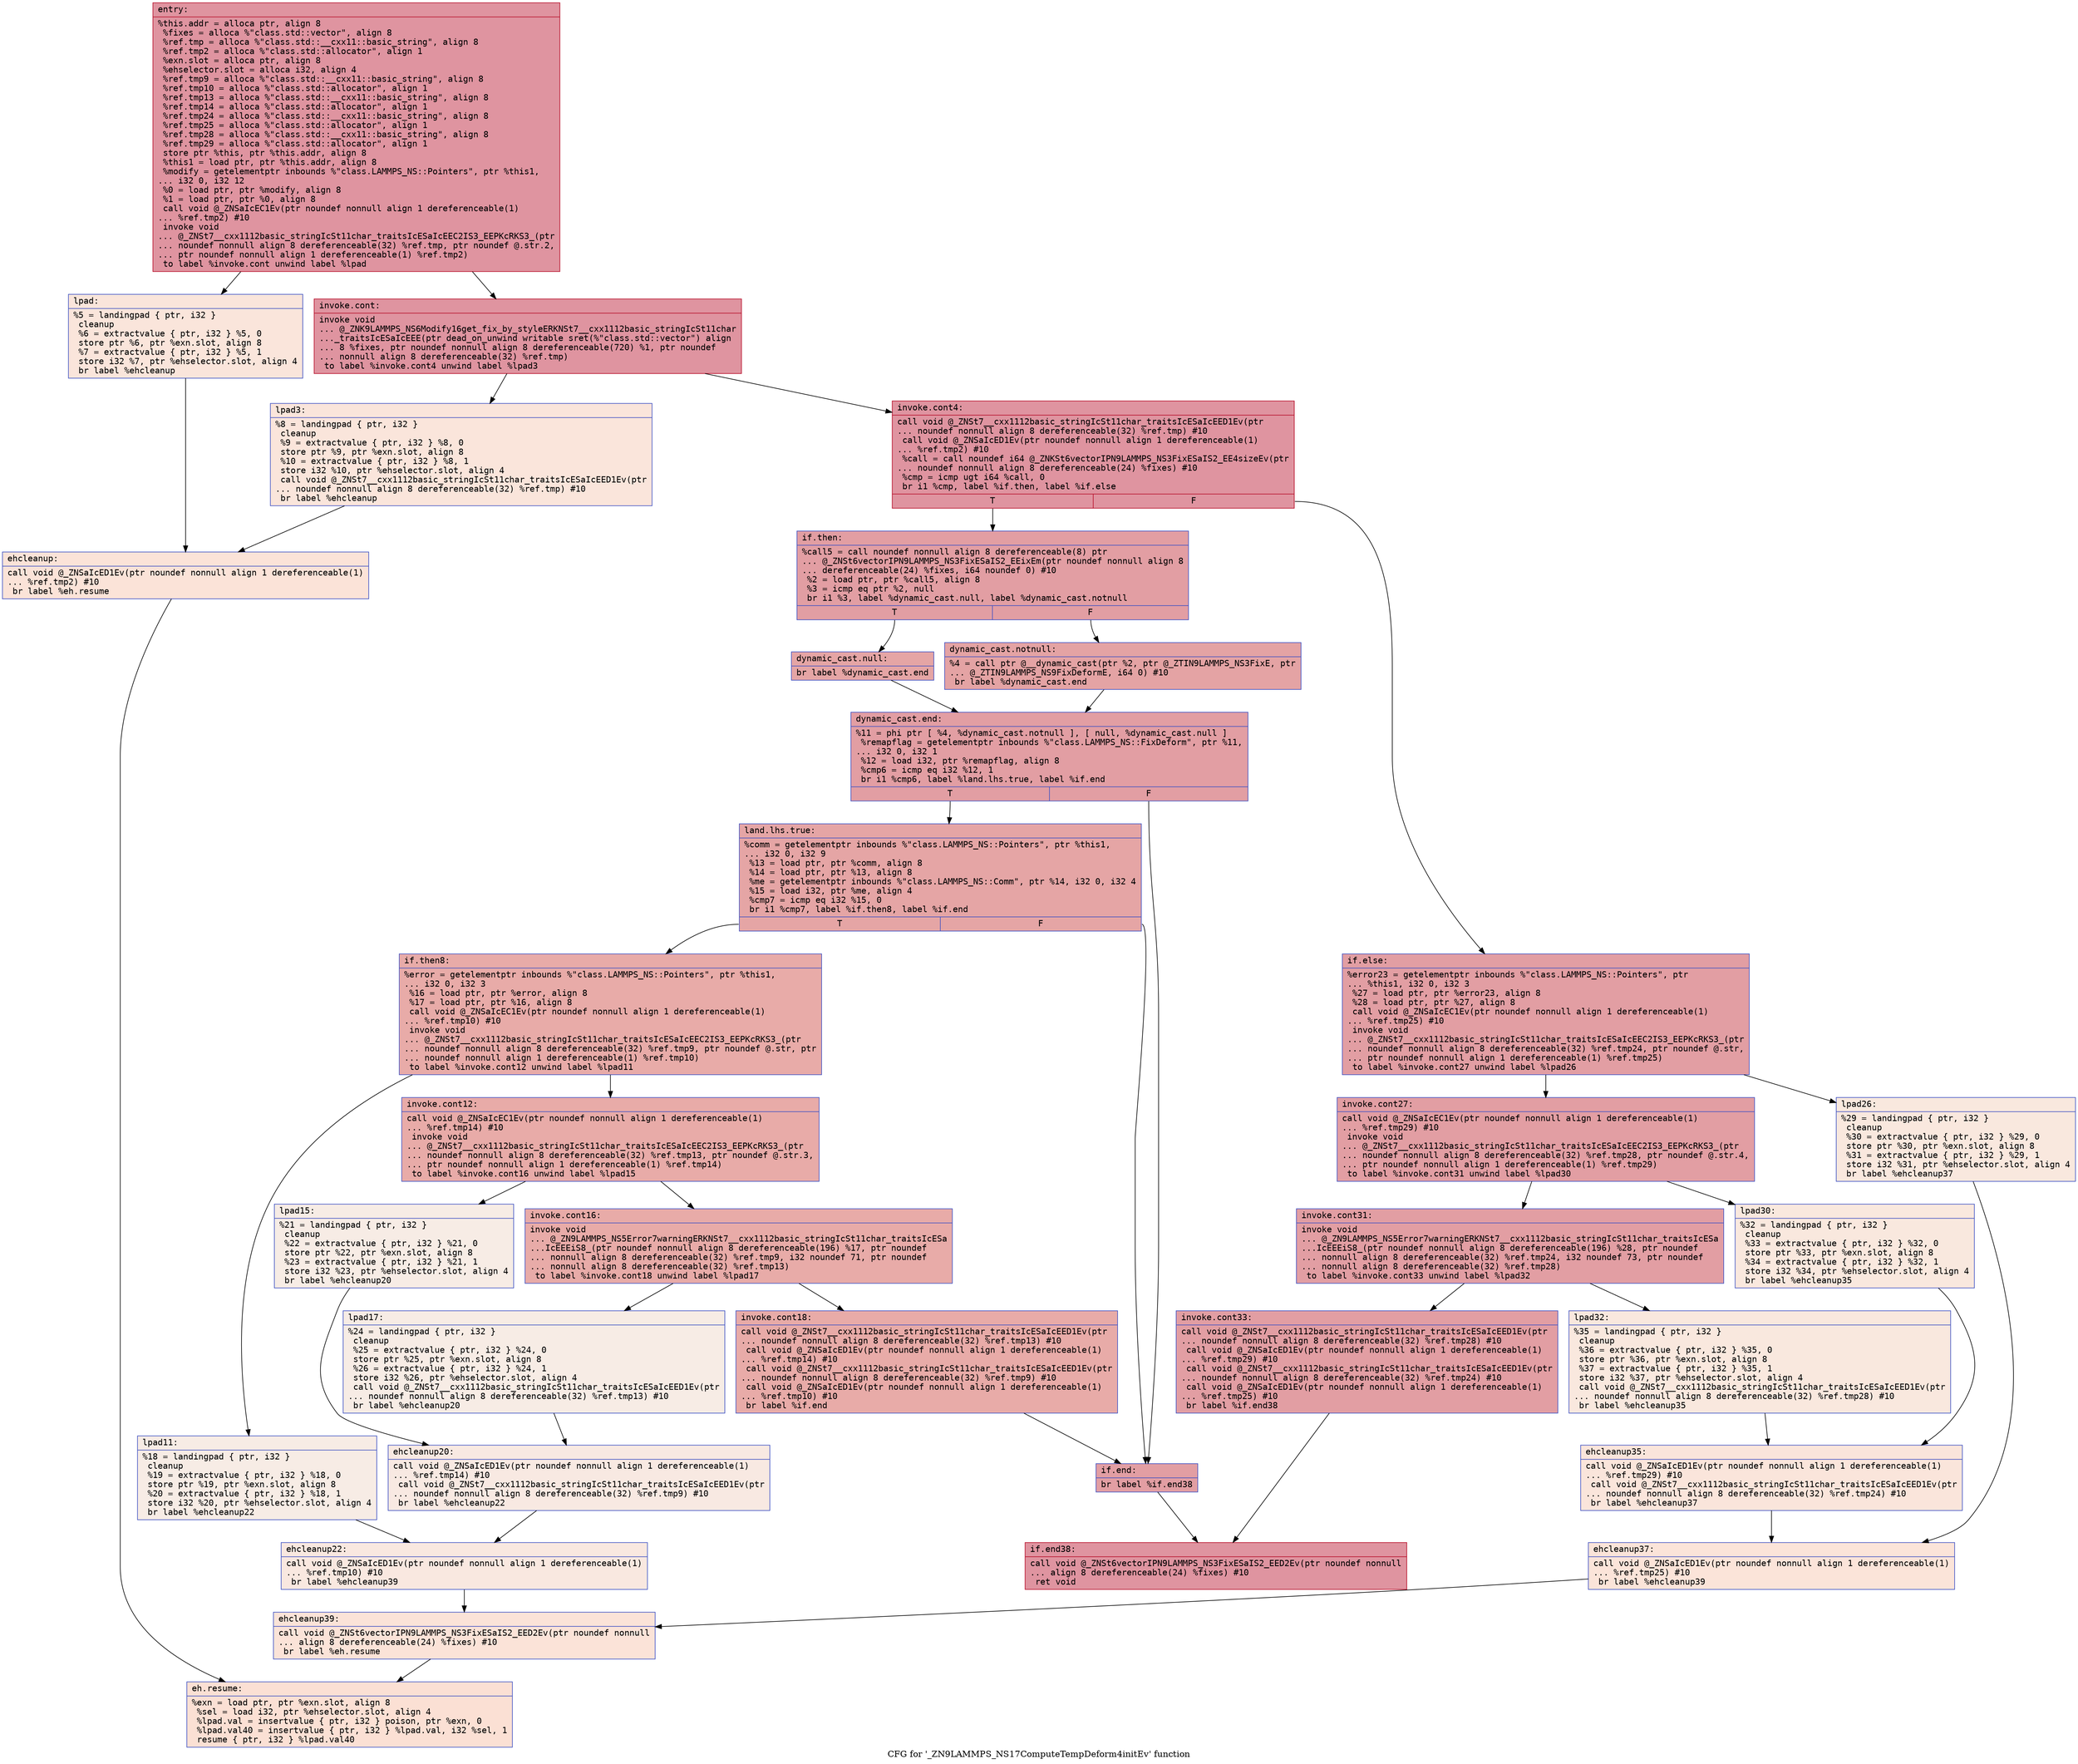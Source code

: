 digraph "CFG for '_ZN9LAMMPS_NS17ComputeTempDeform4initEv' function" {
	label="CFG for '_ZN9LAMMPS_NS17ComputeTempDeform4initEv' function";

	Node0x55f08dbb24b0 [shape=record,color="#b70d28ff", style=filled, fillcolor="#b70d2870" fontname="Courier",label="{entry:\l|  %this.addr = alloca ptr, align 8\l  %fixes = alloca %\"class.std::vector\", align 8\l  %ref.tmp = alloca %\"class.std::__cxx11::basic_string\", align 8\l  %ref.tmp2 = alloca %\"class.std::allocator\", align 1\l  %exn.slot = alloca ptr, align 8\l  %ehselector.slot = alloca i32, align 4\l  %ref.tmp9 = alloca %\"class.std::__cxx11::basic_string\", align 8\l  %ref.tmp10 = alloca %\"class.std::allocator\", align 1\l  %ref.tmp13 = alloca %\"class.std::__cxx11::basic_string\", align 8\l  %ref.tmp14 = alloca %\"class.std::allocator\", align 1\l  %ref.tmp24 = alloca %\"class.std::__cxx11::basic_string\", align 8\l  %ref.tmp25 = alloca %\"class.std::allocator\", align 1\l  %ref.tmp28 = alloca %\"class.std::__cxx11::basic_string\", align 8\l  %ref.tmp29 = alloca %\"class.std::allocator\", align 1\l  store ptr %this, ptr %this.addr, align 8\l  %this1 = load ptr, ptr %this.addr, align 8\l  %modify = getelementptr inbounds %\"class.LAMMPS_NS::Pointers\", ptr %this1,\l... i32 0, i32 12\l  %0 = load ptr, ptr %modify, align 8\l  %1 = load ptr, ptr %0, align 8\l  call void @_ZNSaIcEC1Ev(ptr noundef nonnull align 1 dereferenceable(1)\l... %ref.tmp2) #10\l  invoke void\l... @_ZNSt7__cxx1112basic_stringIcSt11char_traitsIcESaIcEEC2IS3_EEPKcRKS3_(ptr\l... noundef nonnull align 8 dereferenceable(32) %ref.tmp, ptr noundef @.str.2,\l... ptr noundef nonnull align 1 dereferenceable(1) %ref.tmp2)\l          to label %invoke.cont unwind label %lpad\l}"];
	Node0x55f08dbb24b0 -> Node0x55f08dbb32c0[tooltip="entry -> invoke.cont\nProbability 100.00%" ];
	Node0x55f08dbb24b0 -> Node0x55f08dbb3340[tooltip="entry -> lpad\nProbability 0.00%" ];
	Node0x55f08dbb32c0 [shape=record,color="#b70d28ff", style=filled, fillcolor="#b70d2870" fontname="Courier",label="{invoke.cont:\l|  invoke void\l... @_ZNK9LAMMPS_NS6Modify16get_fix_by_styleERKNSt7__cxx1112basic_stringIcSt11char\l..._traitsIcESaIcEEE(ptr dead_on_unwind writable sret(%\"class.std::vector\") align\l... 8 %fixes, ptr noundef nonnull align 8 dereferenceable(720) %1, ptr noundef\l... nonnull align 8 dereferenceable(32) %ref.tmp)\l          to label %invoke.cont4 unwind label %lpad3\l}"];
	Node0x55f08dbb32c0 -> Node0x55f08dbb3270[tooltip="invoke.cont -> invoke.cont4\nProbability 100.00%" ];
	Node0x55f08dbb32c0 -> Node0x55f08dbb35e0[tooltip="invoke.cont -> lpad3\nProbability 0.00%" ];
	Node0x55f08dbb3270 [shape=record,color="#b70d28ff", style=filled, fillcolor="#b70d2870" fontname="Courier",label="{invoke.cont4:\l|  call void @_ZNSt7__cxx1112basic_stringIcSt11char_traitsIcESaIcEED1Ev(ptr\l... noundef nonnull align 8 dereferenceable(32) %ref.tmp) #10\l  call void @_ZNSaIcED1Ev(ptr noundef nonnull align 1 dereferenceable(1)\l... %ref.tmp2) #10\l  %call = call noundef i64 @_ZNKSt6vectorIPN9LAMMPS_NS3FixESaIS2_EE4sizeEv(ptr\l... noundef nonnull align 8 dereferenceable(24) %fixes) #10\l  %cmp = icmp ugt i64 %call, 0\l  br i1 %cmp, label %if.then, label %if.else\l|{<s0>T|<s1>F}}"];
	Node0x55f08dbb3270:s0 -> Node0x55f08dbb3e60[tooltip="invoke.cont4 -> if.then\nProbability 50.00%" ];
	Node0x55f08dbb3270:s1 -> Node0x55f08dbb2ad0[tooltip="invoke.cont4 -> if.else\nProbability 50.00%" ];
	Node0x55f08dbb3e60 [shape=record,color="#3d50c3ff", style=filled, fillcolor="#be242e70" fontname="Courier",label="{if.then:\l|  %call5 = call noundef nonnull align 8 dereferenceable(8) ptr\l... @_ZNSt6vectorIPN9LAMMPS_NS3FixESaIS2_EEixEm(ptr noundef nonnull align 8\l... dereferenceable(24) %fixes, i64 noundef 0) #10\l  %2 = load ptr, ptr %call5, align 8\l  %3 = icmp eq ptr %2, null\l  br i1 %3, label %dynamic_cast.null, label %dynamic_cast.notnull\l|{<s0>T|<s1>F}}"];
	Node0x55f08dbb3e60:s0 -> Node0x55f08dbb4580[tooltip="if.then -> dynamic_cast.null\nProbability 37.50%" ];
	Node0x55f08dbb3e60:s1 -> Node0x55f08dbb4650[tooltip="if.then -> dynamic_cast.notnull\nProbability 62.50%" ];
	Node0x55f08dbb4650 [shape=record,color="#3d50c3ff", style=filled, fillcolor="#c32e3170" fontname="Courier",label="{dynamic_cast.notnull:\l|  %4 = call ptr @__dynamic_cast(ptr %2, ptr @_ZTIN9LAMMPS_NS3FixE, ptr\l... @_ZTIN9LAMMPS_NS9FixDeformE, i64 0) #10\l  br label %dynamic_cast.end\l}"];
	Node0x55f08dbb4650 -> Node0x55f08dbb4a70[tooltip="dynamic_cast.notnull -> dynamic_cast.end\nProbability 100.00%" ];
	Node0x55f08dbb3340 [shape=record,color="#3d50c3ff", style=filled, fillcolor="#f4c5ad70" fontname="Courier",label="{lpad:\l|  %5 = landingpad \{ ptr, i32 \}\l          cleanup\l  %6 = extractvalue \{ ptr, i32 \} %5, 0\l  store ptr %6, ptr %exn.slot, align 8\l  %7 = extractvalue \{ ptr, i32 \} %5, 1\l  store i32 %7, ptr %ehselector.slot, align 4\l  br label %ehcleanup\l}"];
	Node0x55f08dbb3340 -> Node0x55f08dbb4d80[tooltip="lpad -> ehcleanup\nProbability 100.00%" ];
	Node0x55f08dbb35e0 [shape=record,color="#3d50c3ff", style=filled, fillcolor="#f4c5ad70" fontname="Courier",label="{lpad3:\l|  %8 = landingpad \{ ptr, i32 \}\l          cleanup\l  %9 = extractvalue \{ ptr, i32 \} %8, 0\l  store ptr %9, ptr %exn.slot, align 8\l  %10 = extractvalue \{ ptr, i32 \} %8, 1\l  store i32 %10, ptr %ehselector.slot, align 4\l  call void @_ZNSt7__cxx1112basic_stringIcSt11char_traitsIcESaIcEED1Ev(ptr\l... noundef nonnull align 8 dereferenceable(32) %ref.tmp) #10\l  br label %ehcleanup\l}"];
	Node0x55f08dbb35e0 -> Node0x55f08dbb4d80[tooltip="lpad3 -> ehcleanup\nProbability 100.00%" ];
	Node0x55f08dbb4d80 [shape=record,color="#3d50c3ff", style=filled, fillcolor="#f6bfa670" fontname="Courier",label="{ehcleanup:\l|  call void @_ZNSaIcED1Ev(ptr noundef nonnull align 1 dereferenceable(1)\l... %ref.tmp2) #10\l  br label %eh.resume\l}"];
	Node0x55f08dbb4d80 -> Node0x55f08dbb53d0[tooltip="ehcleanup -> eh.resume\nProbability 100.00%" ];
	Node0x55f08dbb4580 [shape=record,color="#3d50c3ff", style=filled, fillcolor="#c5333470" fontname="Courier",label="{dynamic_cast.null:\l|  br label %dynamic_cast.end\l}"];
	Node0x55f08dbb4580 -> Node0x55f08dbb4a70[tooltip="dynamic_cast.null -> dynamic_cast.end\nProbability 100.00%" ];
	Node0x55f08dbb4a70 [shape=record,color="#3d50c3ff", style=filled, fillcolor="#be242e70" fontname="Courier",label="{dynamic_cast.end:\l|  %11 = phi ptr [ %4, %dynamic_cast.notnull ], [ null, %dynamic_cast.null ]\l  %remapflag = getelementptr inbounds %\"class.LAMMPS_NS::FixDeform\", ptr %11,\l... i32 0, i32 1\l  %12 = load i32, ptr %remapflag, align 8\l  %cmp6 = icmp eq i32 %12, 1\l  br i1 %cmp6, label %land.lhs.true, label %if.end\l|{<s0>T|<s1>F}}"];
	Node0x55f08dbb4a70:s0 -> Node0x55f08dbb5b70[tooltip="dynamic_cast.end -> land.lhs.true\nProbability 50.00%" ];
	Node0x55f08dbb4a70:s1 -> Node0x55f08dbb5c20[tooltip="dynamic_cast.end -> if.end\nProbability 50.00%" ];
	Node0x55f08dbb5b70 [shape=record,color="#3d50c3ff", style=filled, fillcolor="#c5333470" fontname="Courier",label="{land.lhs.true:\l|  %comm = getelementptr inbounds %\"class.LAMMPS_NS::Pointers\", ptr %this1,\l... i32 0, i32 9\l  %13 = load ptr, ptr %comm, align 8\l  %14 = load ptr, ptr %13, align 8\l  %me = getelementptr inbounds %\"class.LAMMPS_NS::Comm\", ptr %14, i32 0, i32 4\l  %15 = load i32, ptr %me, align 4\l  %cmp7 = icmp eq i32 %15, 0\l  br i1 %cmp7, label %if.then8, label %if.end\l|{<s0>T|<s1>F}}"];
	Node0x55f08dbb5b70:s0 -> Node0x55f08dbb6180[tooltip="land.lhs.true -> if.then8\nProbability 37.50%" ];
	Node0x55f08dbb5b70:s1 -> Node0x55f08dbb5c20[tooltip="land.lhs.true -> if.end\nProbability 62.50%" ];
	Node0x55f08dbb6180 [shape=record,color="#3d50c3ff", style=filled, fillcolor="#cc403a70" fontname="Courier",label="{if.then8:\l|  %error = getelementptr inbounds %\"class.LAMMPS_NS::Pointers\", ptr %this1,\l... i32 0, i32 3\l  %16 = load ptr, ptr %error, align 8\l  %17 = load ptr, ptr %16, align 8\l  call void @_ZNSaIcEC1Ev(ptr noundef nonnull align 1 dereferenceable(1)\l... %ref.tmp10) #10\l  invoke void\l... @_ZNSt7__cxx1112basic_stringIcSt11char_traitsIcESaIcEEC2IS3_EEPKcRKS3_(ptr\l... noundef nonnull align 8 dereferenceable(32) %ref.tmp9, ptr noundef @.str, ptr\l... noundef nonnull align 1 dereferenceable(1) %ref.tmp10)\l          to label %invoke.cont12 unwind label %lpad11\l}"];
	Node0x55f08dbb6180 -> Node0x55f08dbb6610[tooltip="if.then8 -> invoke.cont12\nProbability 100.00%" ];
	Node0x55f08dbb6180 -> Node0x55f08dbb6690[tooltip="if.then8 -> lpad11\nProbability 0.00%" ];
	Node0x55f08dbb6610 [shape=record,color="#3d50c3ff", style=filled, fillcolor="#cc403a70" fontname="Courier",label="{invoke.cont12:\l|  call void @_ZNSaIcEC1Ev(ptr noundef nonnull align 1 dereferenceable(1)\l... %ref.tmp14) #10\l  invoke void\l... @_ZNSt7__cxx1112basic_stringIcSt11char_traitsIcESaIcEEC2IS3_EEPKcRKS3_(ptr\l... noundef nonnull align 8 dereferenceable(32) %ref.tmp13, ptr noundef @.str.3,\l... ptr noundef nonnull align 1 dereferenceable(1) %ref.tmp14)\l          to label %invoke.cont16 unwind label %lpad15\l}"];
	Node0x55f08dbb6610 -> Node0x55f08dbb6a10[tooltip="invoke.cont12 -> invoke.cont16\nProbability 100.00%" ];
	Node0x55f08dbb6610 -> Node0x55f08dbb6a60[tooltip="invoke.cont12 -> lpad15\nProbability 0.00%" ];
	Node0x55f08dbb6a10 [shape=record,color="#3d50c3ff", style=filled, fillcolor="#cc403a70" fontname="Courier",label="{invoke.cont16:\l|  invoke void\l... @_ZN9LAMMPS_NS5Error7warningERKNSt7__cxx1112basic_stringIcSt11char_traitsIcESa\l...IcEEEiS8_(ptr noundef nonnull align 8 dereferenceable(196) %17, ptr noundef\l... nonnull align 8 dereferenceable(32) %ref.tmp9, i32 noundef 71, ptr noundef\l... nonnull align 8 dereferenceable(32) %ref.tmp13)\l          to label %invoke.cont18 unwind label %lpad17\l}"];
	Node0x55f08dbb6a10 -> Node0x55f08dbb69c0[tooltip="invoke.cont16 -> invoke.cont18\nProbability 100.00%" ];
	Node0x55f08dbb6a10 -> Node0x55f08dbac930[tooltip="invoke.cont16 -> lpad17\nProbability 0.00%" ];
	Node0x55f08dbb69c0 [shape=record,color="#3d50c3ff", style=filled, fillcolor="#cc403a70" fontname="Courier",label="{invoke.cont18:\l|  call void @_ZNSt7__cxx1112basic_stringIcSt11char_traitsIcESaIcEED1Ev(ptr\l... noundef nonnull align 8 dereferenceable(32) %ref.tmp13) #10\l  call void @_ZNSaIcED1Ev(ptr noundef nonnull align 1 dereferenceable(1)\l... %ref.tmp14) #10\l  call void @_ZNSt7__cxx1112basic_stringIcSt11char_traitsIcESaIcEED1Ev(ptr\l... noundef nonnull align 8 dereferenceable(32) %ref.tmp9) #10\l  call void @_ZNSaIcED1Ev(ptr noundef nonnull align 1 dereferenceable(1)\l... %ref.tmp10) #10\l  br label %if.end\l}"];
	Node0x55f08dbb69c0 -> Node0x55f08dbb5c20[tooltip="invoke.cont18 -> if.end\nProbability 100.00%" ];
	Node0x55f08dbb6690 [shape=record,color="#3d50c3ff", style=filled, fillcolor="#ecd3c570" fontname="Courier",label="{lpad11:\l|  %18 = landingpad \{ ptr, i32 \}\l          cleanup\l  %19 = extractvalue \{ ptr, i32 \} %18, 0\l  store ptr %19, ptr %exn.slot, align 8\l  %20 = extractvalue \{ ptr, i32 \} %18, 1\l  store i32 %20, ptr %ehselector.slot, align 4\l  br label %ehcleanup22\l}"];
	Node0x55f08dbb6690 -> Node0x55f08dbad3f0[tooltip="lpad11 -> ehcleanup22\nProbability 100.00%" ];
	Node0x55f08dbb6a60 [shape=record,color="#3d50c3ff", style=filled, fillcolor="#ecd3c570" fontname="Courier",label="{lpad15:\l|  %21 = landingpad \{ ptr, i32 \}\l          cleanup\l  %22 = extractvalue \{ ptr, i32 \} %21, 0\l  store ptr %22, ptr %exn.slot, align 8\l  %23 = extractvalue \{ ptr, i32 \} %21, 1\l  store i32 %23, ptr %ehselector.slot, align 4\l  br label %ehcleanup20\l}"];
	Node0x55f08dbb6a60 -> Node0x55f08dbb8bf0[tooltip="lpad15 -> ehcleanup20\nProbability 100.00%" ];
	Node0x55f08dbac930 [shape=record,color="#3d50c3ff", style=filled, fillcolor="#ecd3c570" fontname="Courier",label="{lpad17:\l|  %24 = landingpad \{ ptr, i32 \}\l          cleanup\l  %25 = extractvalue \{ ptr, i32 \} %24, 0\l  store ptr %25, ptr %exn.slot, align 8\l  %26 = extractvalue \{ ptr, i32 \} %24, 1\l  store i32 %26, ptr %ehselector.slot, align 4\l  call void @_ZNSt7__cxx1112basic_stringIcSt11char_traitsIcESaIcEED1Ev(ptr\l... noundef nonnull align 8 dereferenceable(32) %ref.tmp13) #10\l  br label %ehcleanup20\l}"];
	Node0x55f08dbac930 -> Node0x55f08dbb8bf0[tooltip="lpad17 -> ehcleanup20\nProbability 100.00%" ];
	Node0x55f08dbb8bf0 [shape=record,color="#3d50c3ff", style=filled, fillcolor="#efcebd70" fontname="Courier",label="{ehcleanup20:\l|  call void @_ZNSaIcED1Ev(ptr noundef nonnull align 1 dereferenceable(1)\l... %ref.tmp14) #10\l  call void @_ZNSt7__cxx1112basic_stringIcSt11char_traitsIcESaIcEED1Ev(ptr\l... noundef nonnull align 8 dereferenceable(32) %ref.tmp9) #10\l  br label %ehcleanup22\l}"];
	Node0x55f08dbb8bf0 -> Node0x55f08dbad3f0[tooltip="ehcleanup20 -> ehcleanup22\nProbability 100.00%" ];
	Node0x55f08dbad3f0 [shape=record,color="#3d50c3ff", style=filled, fillcolor="#f1ccb870" fontname="Courier",label="{ehcleanup22:\l|  call void @_ZNSaIcED1Ev(ptr noundef nonnull align 1 dereferenceable(1)\l... %ref.tmp10) #10\l  br label %ehcleanup39\l}"];
	Node0x55f08dbad3f0 -> Node0x55f08dbb9a80[tooltip="ehcleanup22 -> ehcleanup39\nProbability 100.00%" ];
	Node0x55f08dbb5c20 [shape=record,color="#3d50c3ff", style=filled, fillcolor="#be242e70" fontname="Courier",label="{if.end:\l|  br label %if.end38\l}"];
	Node0x55f08dbb5c20 -> Node0x55f08dbb9b40[tooltip="if.end -> if.end38\nProbability 100.00%" ];
	Node0x55f08dbb2ad0 [shape=record,color="#3d50c3ff", style=filled, fillcolor="#be242e70" fontname="Courier",label="{if.else:\l|  %error23 = getelementptr inbounds %\"class.LAMMPS_NS::Pointers\", ptr\l... %this1, i32 0, i32 3\l  %27 = load ptr, ptr %error23, align 8\l  %28 = load ptr, ptr %27, align 8\l  call void @_ZNSaIcEC1Ev(ptr noundef nonnull align 1 dereferenceable(1)\l... %ref.tmp25) #10\l  invoke void\l... @_ZNSt7__cxx1112basic_stringIcSt11char_traitsIcESaIcEEC2IS3_EEPKcRKS3_(ptr\l... noundef nonnull align 8 dereferenceable(32) %ref.tmp24, ptr noundef @.str,\l... ptr noundef nonnull align 1 dereferenceable(1) %ref.tmp25)\l          to label %invoke.cont27 unwind label %lpad26\l}"];
	Node0x55f08dbb2ad0 -> Node0x55f08dbb9f70[tooltip="if.else -> invoke.cont27\nProbability 100.00%" ];
	Node0x55f08dbb2ad0 -> Node0x55f08dbb9ff0[tooltip="if.else -> lpad26\nProbability 0.00%" ];
	Node0x55f08dbb9f70 [shape=record,color="#3d50c3ff", style=filled, fillcolor="#be242e70" fontname="Courier",label="{invoke.cont27:\l|  call void @_ZNSaIcEC1Ev(ptr noundef nonnull align 1 dereferenceable(1)\l... %ref.tmp29) #10\l  invoke void\l... @_ZNSt7__cxx1112basic_stringIcSt11char_traitsIcESaIcEEC2IS3_EEPKcRKS3_(ptr\l... noundef nonnull align 8 dereferenceable(32) %ref.tmp28, ptr noundef @.str.4,\l... ptr noundef nonnull align 1 dereferenceable(1) %ref.tmp29)\l          to label %invoke.cont31 unwind label %lpad30\l}"];
	Node0x55f08dbb9f70 -> Node0x55f08dbba310[tooltip="invoke.cont27 -> invoke.cont31\nProbability 100.00%" ];
	Node0x55f08dbb9f70 -> Node0x55f08dbba360[tooltip="invoke.cont27 -> lpad30\nProbability 0.00%" ];
	Node0x55f08dbba310 [shape=record,color="#3d50c3ff", style=filled, fillcolor="#be242e70" fontname="Courier",label="{invoke.cont31:\l|  invoke void\l... @_ZN9LAMMPS_NS5Error7warningERKNSt7__cxx1112basic_stringIcSt11char_traitsIcESa\l...IcEEEiS8_(ptr noundef nonnull align 8 dereferenceable(196) %28, ptr noundef\l... nonnull align 8 dereferenceable(32) %ref.tmp24, i32 noundef 73, ptr noundef\l... nonnull align 8 dereferenceable(32) %ref.tmp28)\l          to label %invoke.cont33 unwind label %lpad32\l}"];
	Node0x55f08dbba310 -> Node0x55f08dbba2c0[tooltip="invoke.cont31 -> invoke.cont33\nProbability 100.00%" ];
	Node0x55f08dbba310 -> Node0x55f08dbba680[tooltip="invoke.cont31 -> lpad32\nProbability 0.00%" ];
	Node0x55f08dbba2c0 [shape=record,color="#3d50c3ff", style=filled, fillcolor="#be242e70" fontname="Courier",label="{invoke.cont33:\l|  call void @_ZNSt7__cxx1112basic_stringIcSt11char_traitsIcESaIcEED1Ev(ptr\l... noundef nonnull align 8 dereferenceable(32) %ref.tmp28) #10\l  call void @_ZNSaIcED1Ev(ptr noundef nonnull align 1 dereferenceable(1)\l... %ref.tmp29) #10\l  call void @_ZNSt7__cxx1112basic_stringIcSt11char_traitsIcESaIcEED1Ev(ptr\l... noundef nonnull align 8 dereferenceable(32) %ref.tmp24) #10\l  call void @_ZNSaIcED1Ev(ptr noundef nonnull align 1 dereferenceable(1)\l... %ref.tmp25) #10\l  br label %if.end38\l}"];
	Node0x55f08dbba2c0 -> Node0x55f08dbb9b40[tooltip="invoke.cont33 -> if.end38\nProbability 100.00%" ];
	Node0x55f08dbb9ff0 [shape=record,color="#3d50c3ff", style=filled, fillcolor="#f2cab570" fontname="Courier",label="{lpad26:\l|  %29 = landingpad \{ ptr, i32 \}\l          cleanup\l  %30 = extractvalue \{ ptr, i32 \} %29, 0\l  store ptr %30, ptr %exn.slot, align 8\l  %31 = extractvalue \{ ptr, i32 \} %29, 1\l  store i32 %31, ptr %ehselector.slot, align 4\l  br label %ehcleanup37\l}"];
	Node0x55f08dbb9ff0 -> Node0x55f08dbbb060[tooltip="lpad26 -> ehcleanup37\nProbability 100.00%" ];
	Node0x55f08dbba360 [shape=record,color="#3d50c3ff", style=filled, fillcolor="#f2cab570" fontname="Courier",label="{lpad30:\l|  %32 = landingpad \{ ptr, i32 \}\l          cleanup\l  %33 = extractvalue \{ ptr, i32 \} %32, 0\l  store ptr %33, ptr %exn.slot, align 8\l  %34 = extractvalue \{ ptr, i32 \} %32, 1\l  store i32 %34, ptr %ehselector.slot, align 4\l  br label %ehcleanup35\l}"];
	Node0x55f08dbba360 -> Node0x55f08dbbb3d0[tooltip="lpad30 -> ehcleanup35\nProbability 100.00%" ];
	Node0x55f08dbba680 [shape=record,color="#3d50c3ff", style=filled, fillcolor="#f2cab570" fontname="Courier",label="{lpad32:\l|  %35 = landingpad \{ ptr, i32 \}\l          cleanup\l  %36 = extractvalue \{ ptr, i32 \} %35, 0\l  store ptr %36, ptr %exn.slot, align 8\l  %37 = extractvalue \{ ptr, i32 \} %35, 1\l  store i32 %37, ptr %ehselector.slot, align 4\l  call void @_ZNSt7__cxx1112basic_stringIcSt11char_traitsIcESaIcEED1Ev(ptr\l... noundef nonnull align 8 dereferenceable(32) %ref.tmp28) #10\l  br label %ehcleanup35\l}"];
	Node0x55f08dbba680 -> Node0x55f08dbbb3d0[tooltip="lpad32 -> ehcleanup35\nProbability 100.00%" ];
	Node0x55f08dbbb3d0 [shape=record,color="#3d50c3ff", style=filled, fillcolor="#f4c5ad70" fontname="Courier",label="{ehcleanup35:\l|  call void @_ZNSaIcED1Ev(ptr noundef nonnull align 1 dereferenceable(1)\l... %ref.tmp29) #10\l  call void @_ZNSt7__cxx1112basic_stringIcSt11char_traitsIcESaIcEED1Ev(ptr\l... noundef nonnull align 8 dereferenceable(32) %ref.tmp24) #10\l  br label %ehcleanup37\l}"];
	Node0x55f08dbbb3d0 -> Node0x55f08dbbb060[tooltip="ehcleanup35 -> ehcleanup37\nProbability 100.00%" ];
	Node0x55f08dbbb060 [shape=record,color="#3d50c3ff", style=filled, fillcolor="#f5c1a970" fontname="Courier",label="{ehcleanup37:\l|  call void @_ZNSaIcED1Ev(ptr noundef nonnull align 1 dereferenceable(1)\l... %ref.tmp25) #10\l  br label %ehcleanup39\l}"];
	Node0x55f08dbbb060 -> Node0x55f08dbb9a80[tooltip="ehcleanup37 -> ehcleanup39\nProbability 100.00%" ];
	Node0x55f08dbb9b40 [shape=record,color="#b70d28ff", style=filled, fillcolor="#b70d2870" fontname="Courier",label="{if.end38:\l|  call void @_ZNSt6vectorIPN9LAMMPS_NS3FixESaIS2_EED2Ev(ptr noundef nonnull\l... align 8 dereferenceable(24) %fixes) #10\l  ret void\l}"];
	Node0x55f08dbb9a80 [shape=record,color="#3d50c3ff", style=filled, fillcolor="#f6bfa670" fontname="Courier",label="{ehcleanup39:\l|  call void @_ZNSt6vectorIPN9LAMMPS_NS3FixESaIS2_EED2Ev(ptr noundef nonnull\l... align 8 dereferenceable(24) %fixes) #10\l  br label %eh.resume\l}"];
	Node0x55f08dbb9a80 -> Node0x55f08dbb53d0[tooltip="ehcleanup39 -> eh.resume\nProbability 100.00%" ];
	Node0x55f08dbb53d0 [shape=record,color="#3d50c3ff", style=filled, fillcolor="#f7b99e70" fontname="Courier",label="{eh.resume:\l|  %exn = load ptr, ptr %exn.slot, align 8\l  %sel = load i32, ptr %ehselector.slot, align 4\l  %lpad.val = insertvalue \{ ptr, i32 \} poison, ptr %exn, 0\l  %lpad.val40 = insertvalue \{ ptr, i32 \} %lpad.val, i32 %sel, 1\l  resume \{ ptr, i32 \} %lpad.val40\l}"];
}
